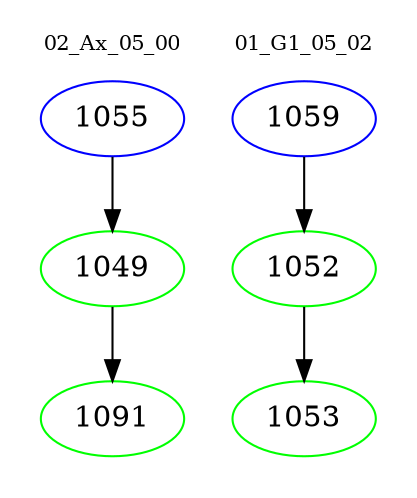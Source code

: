 digraph{
subgraph cluster_0 {
color = white
label = "02_Ax_05_00";
fontsize=10;
T0_1055 [label="1055", color="blue"]
T0_1055 -> T0_1049 [color="black"]
T0_1049 [label="1049", color="green"]
T0_1049 -> T0_1091 [color="black"]
T0_1091 [label="1091", color="green"]
}
subgraph cluster_1 {
color = white
label = "01_G1_05_02";
fontsize=10;
T1_1059 [label="1059", color="blue"]
T1_1059 -> T1_1052 [color="black"]
T1_1052 [label="1052", color="green"]
T1_1052 -> T1_1053 [color="black"]
T1_1053 [label="1053", color="green"]
}
}
